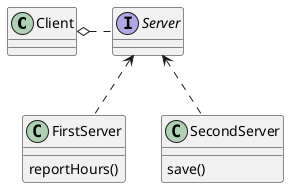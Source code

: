 @startuml

class Client {
}

interface Server {
}

class FirstServer {
reportHours()
}

class SecondServer {
save()
}


Client o. Server
Server <.. FirstServer
Server <.. SecondServer

@enduml